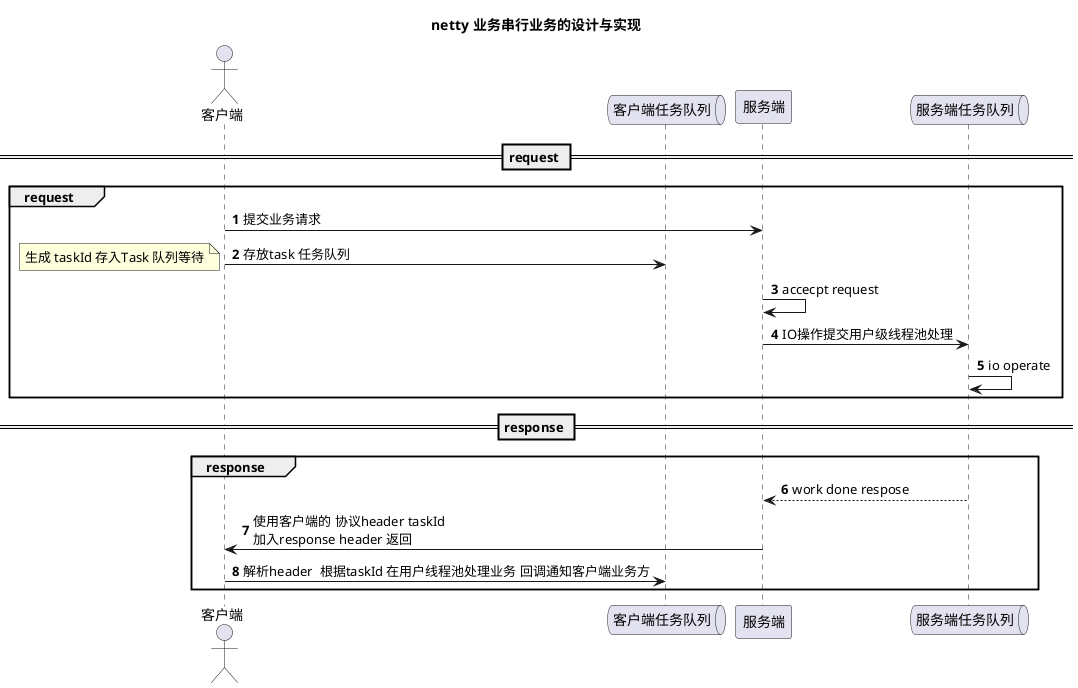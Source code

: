 @startuml
'https://plantuml.com/sequence-diagram
title  netty 业务串行业务的设计与实现
autonumber
actor 客户端 as client
Queue 客户端任务队列 as task
participant 服务端 as server
Queue 服务端任务队列 as serverTask
== request ==
group request
client ->  server : 提交业务请求
client ->task : 存放task 任务队列
note left : 生成 taskId 存入Task 队列等待
server -> server : accecpt request
server -> serverTask : IO操作提交用户级线程池处理
serverTask -> serverTask : io operate
end group
==  response ==
group response
serverTask --> server : work done respose
server -> client : 使用客户端的 协议header taskId\n加入response header 返回
client -> task : 解析header  根据taskId 在用户线程池处理业务 回调通知客户端业务方
end group

@enduml